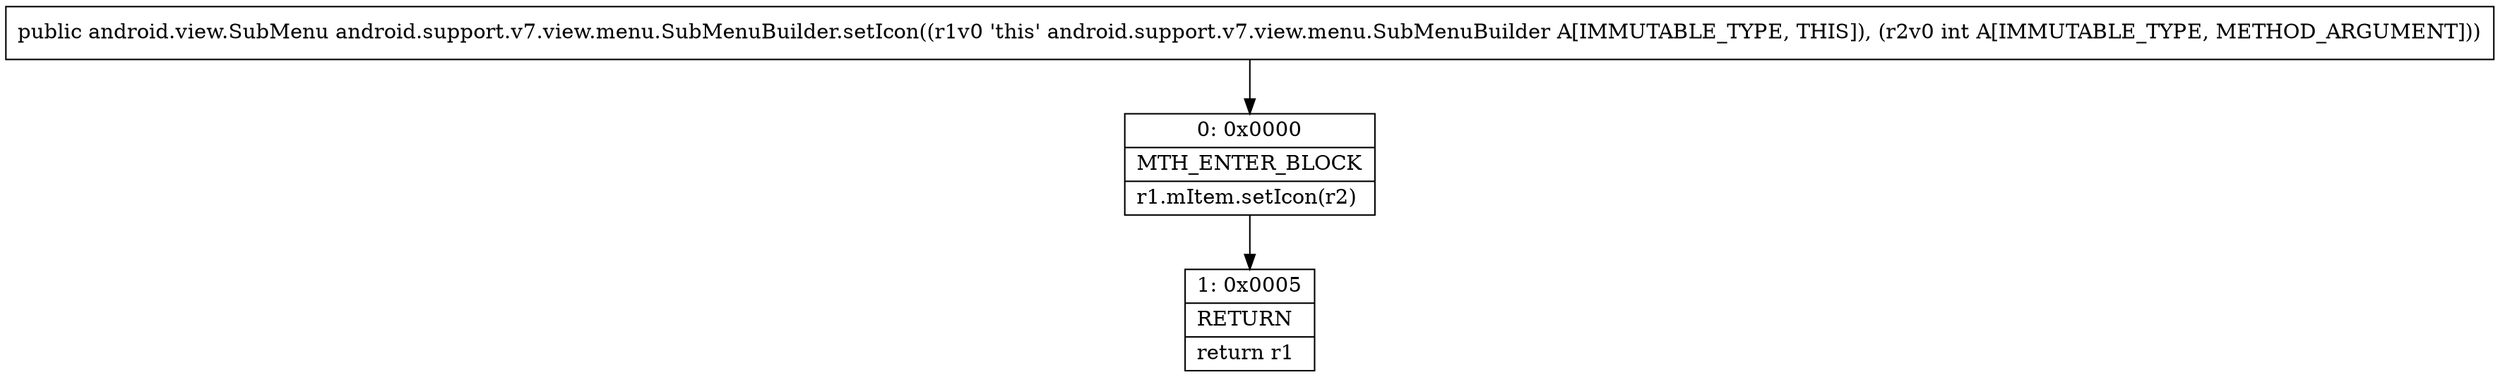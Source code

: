 digraph "CFG forandroid.support.v7.view.menu.SubMenuBuilder.setIcon(I)Landroid\/view\/SubMenu;" {
Node_0 [shape=record,label="{0\:\ 0x0000|MTH_ENTER_BLOCK\l|r1.mItem.setIcon(r2)\l}"];
Node_1 [shape=record,label="{1\:\ 0x0005|RETURN\l|return r1\l}"];
MethodNode[shape=record,label="{public android.view.SubMenu android.support.v7.view.menu.SubMenuBuilder.setIcon((r1v0 'this' android.support.v7.view.menu.SubMenuBuilder A[IMMUTABLE_TYPE, THIS]), (r2v0 int A[IMMUTABLE_TYPE, METHOD_ARGUMENT])) }"];
MethodNode -> Node_0;
Node_0 -> Node_1;
}

